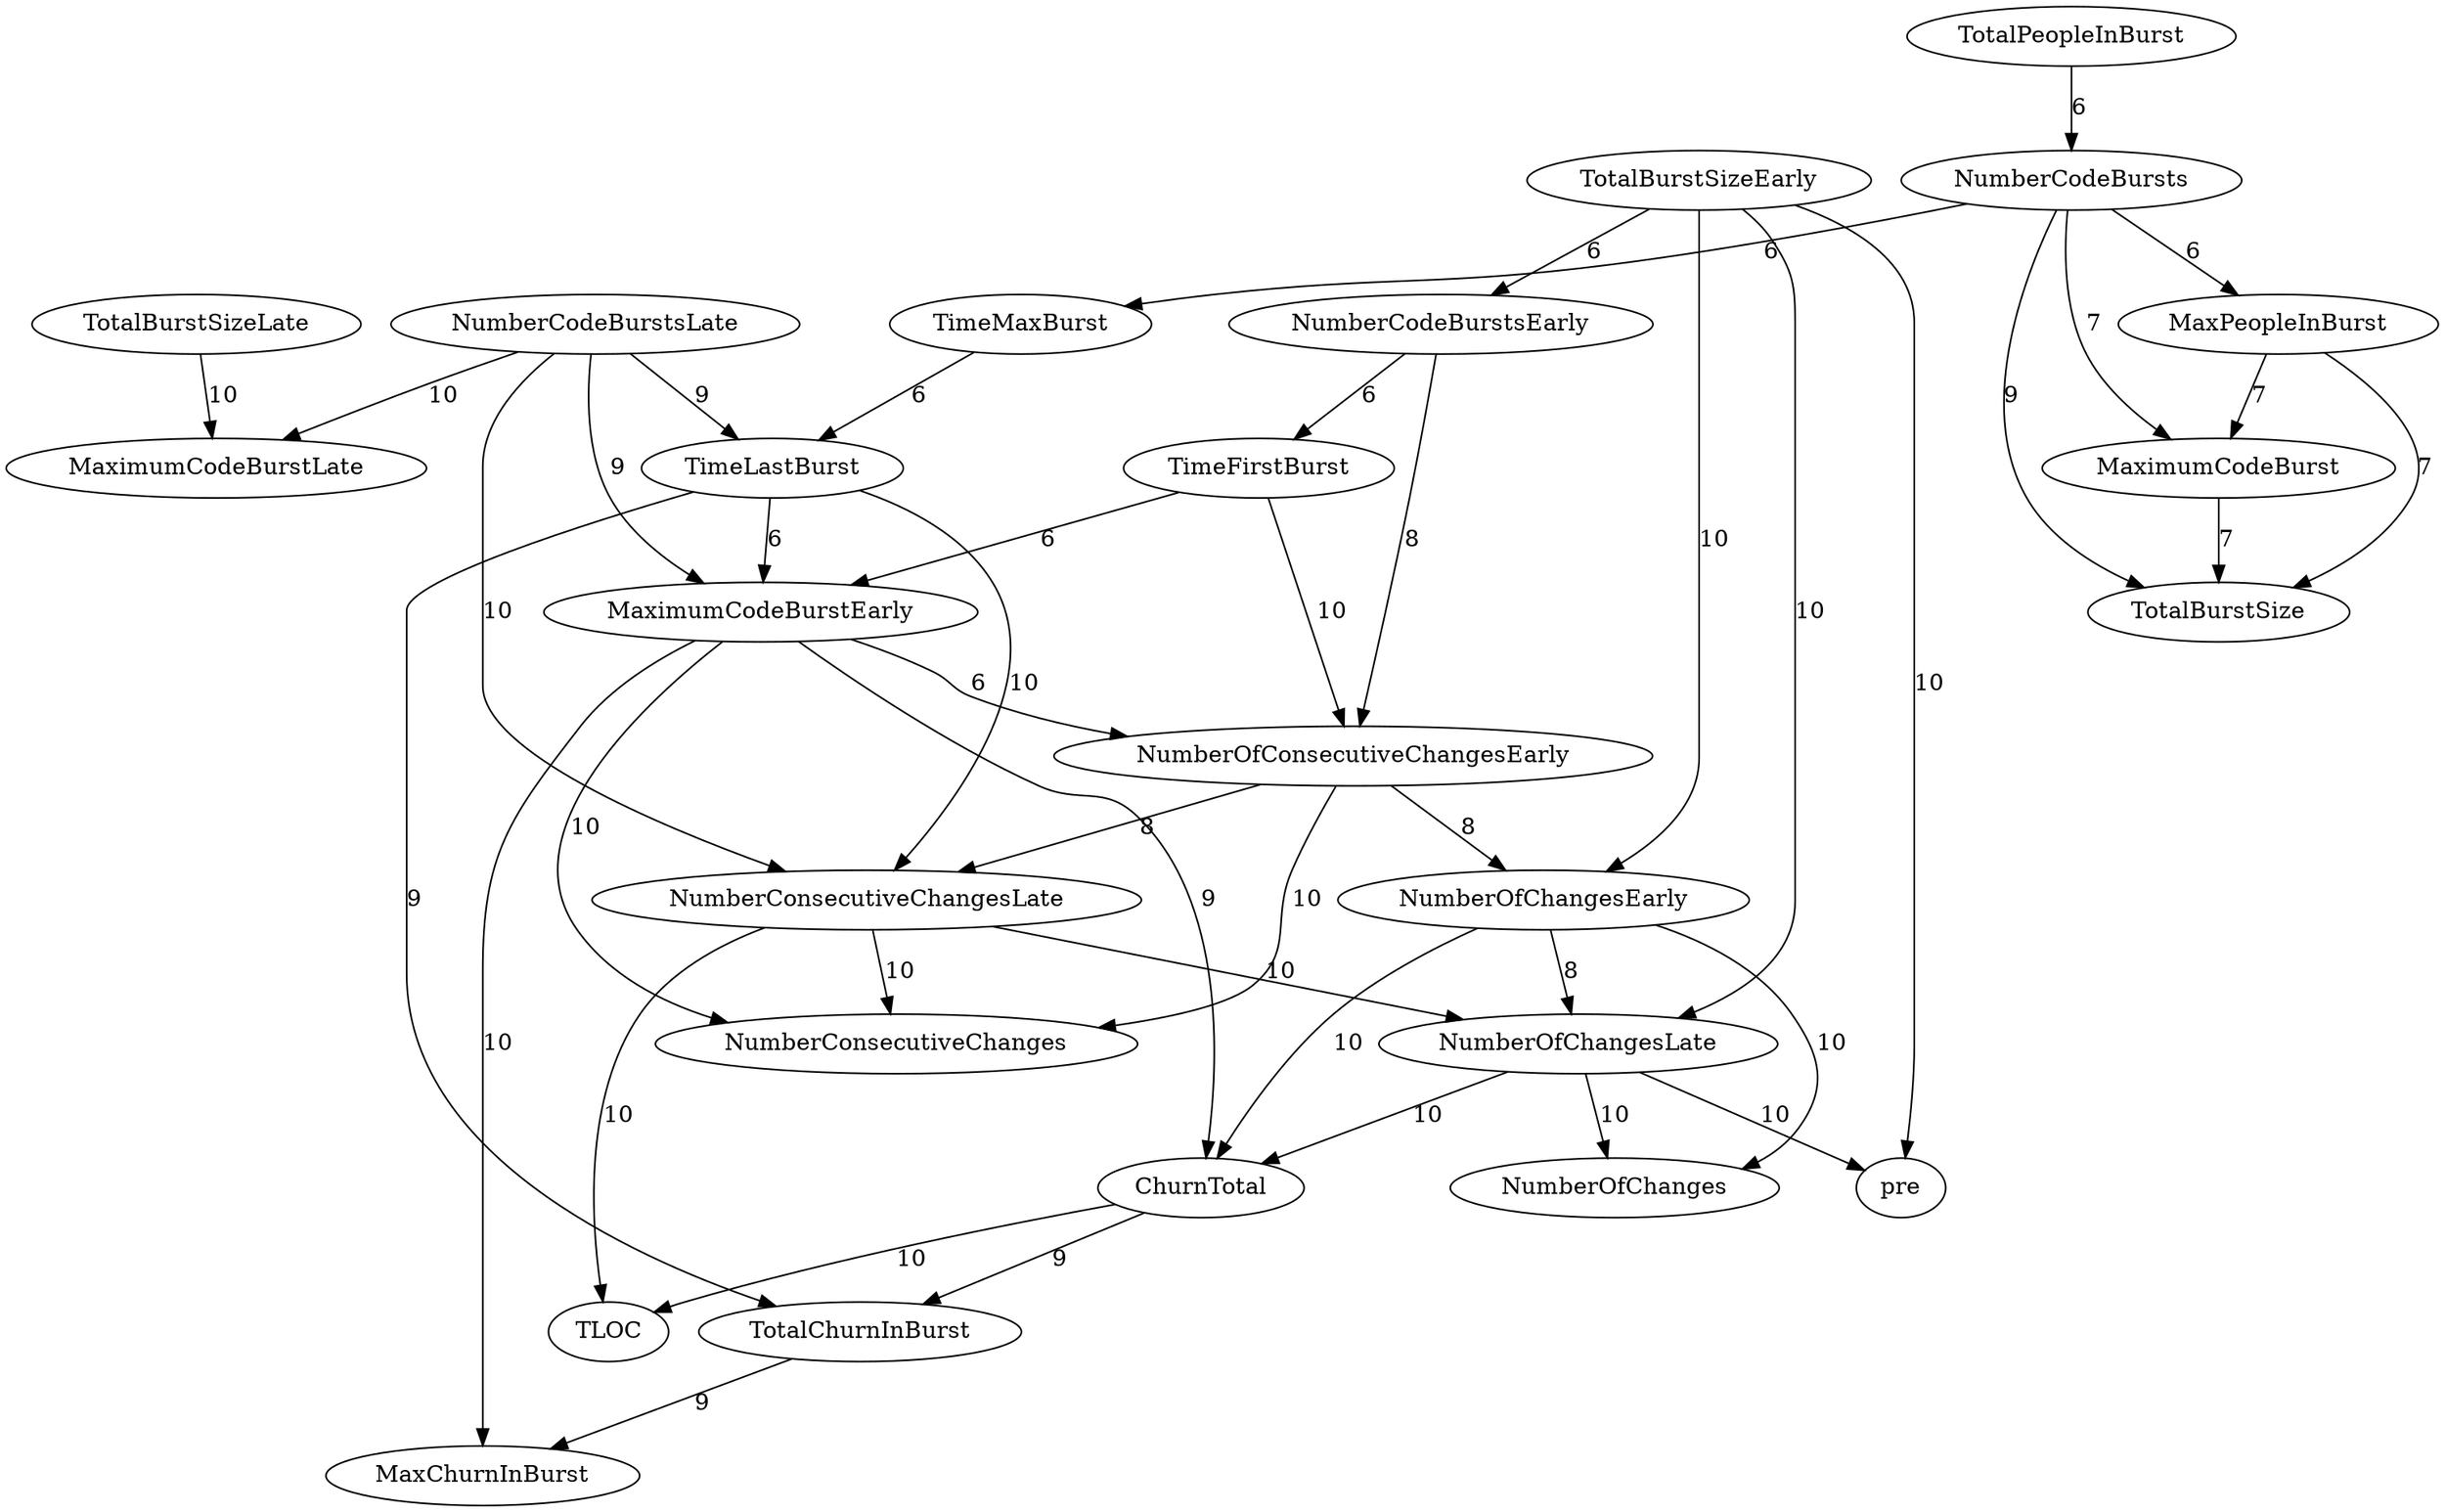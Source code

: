 digraph {
TotalBurstSizeLate -> MaximumCodeBurstLate[label="10",weight="10"];
NumberCodeBurstsLate -> MaximumCodeBurstLate[label="10",weight="10"];
NumberCodeBurstsLate -> NumberConsecutiveChangesLate[label="10",weight="10"];
NumberOfChangesLate -> NumberOfChanges[label="10",weight="10"];
NumberOfChangesLate -> ChurnTotal[label="10",weight="10"];
NumberOfChangesLate -> pre[label="10",weight="10"];
NumberOfChangesEarly -> NumberOfChanges[label="10",weight="10"];
NumberOfChangesEarly -> ChurnTotal[label="10",weight="10"];
MaximumCodeBurstEarly -> MaxChurnInBurst[label="10",weight="10"];
MaximumCodeBurstEarly -> NumberConsecutiveChanges[label="10",weight="10"];
TimeFirstBurst -> NumberOfConsecutiveChangesEarly[label="10",weight="10"];
ChurnTotal -> TLOC[label="10",weight="10"];
NumberOfConsecutiveChangesEarly -> NumberConsecutiveChanges[label="10",weight="10"];
NumberConsecutiveChangesLate -> NumberOfChangesLate[label="10",weight="10"];
NumberConsecutiveChangesLate -> NumberConsecutiveChanges[label="10",weight="10"];
NumberConsecutiveChangesLate -> TLOC[label="10",weight="10"];
TotalBurstSizeEarly -> NumberOfChangesLate[label="10",weight="10"];
TotalBurstSizeEarly -> NumberOfChangesEarly[label="10",weight="10"];
TotalBurstSizeEarly -> pre[label="10",weight="10"];
TimeLastBurst -> NumberConsecutiveChangesLate[label="10",weight="10"];
NumberCodeBurstsLate -> MaximumCodeBurstEarly[label="9",weight="9"];
NumberCodeBurstsLate -> TimeLastBurst[label="9",weight="9"];
MaximumCodeBurstEarly -> ChurnTotal[label="9",weight="9"];
TotalChurnInBurst -> MaxChurnInBurst[label="9",weight="9"];
ChurnTotal -> TotalChurnInBurst[label="9",weight="9"];
TimeLastBurst -> TotalChurnInBurst[label="9",weight="9"];
NumberCodeBursts -> TotalBurstSize[label="9",weight="9"];
NumberCodeBurstsEarly -> NumberOfConsecutiveChangesEarly[label="8",weight="8"];
NumberOfConsecutiveChangesEarly -> NumberOfChangesEarly[label="8",weight="8"];
NumberOfConsecutiveChangesEarly -> NumberConsecutiveChangesLate[label="8",weight="8"];
NumberOfChangesEarly -> NumberOfChangesLate[label="8",weight="8"];
MaxPeopleInBurst -> TotalBurstSize[label="7",weight="7"];
MaximumCodeBurst -> TotalBurstSize[label="7",weight="7"];
MaxPeopleInBurst -> MaximumCodeBurst[label="7",weight="7"];
NumberCodeBursts -> MaximumCodeBurst[label="7",weight="7"];
MaximumCodeBurstEarly -> NumberOfConsecutiveChangesEarly[label="6",weight="6"];
NumberCodeBurstsEarly -> TimeFirstBurst[label="6",weight="6"];
TimeFirstBurst -> MaximumCodeBurstEarly[label="6",weight="6"];
TotalBurstSizeEarly -> NumberCodeBurstsEarly[label="6",weight="6"];
TimeLastBurst -> MaximumCodeBurstEarly[label="6",weight="6"];
NumberCodeBursts -> MaxPeopleInBurst[label="6",weight="6"];
TimeMaxBurst -> TimeLastBurst[label="6",weight="6"];
NumberCodeBursts -> TimeMaxBurst[label="6",weight="6"];
TotalPeopleInBurst -> NumberCodeBursts[label="6",weight="6"];
}